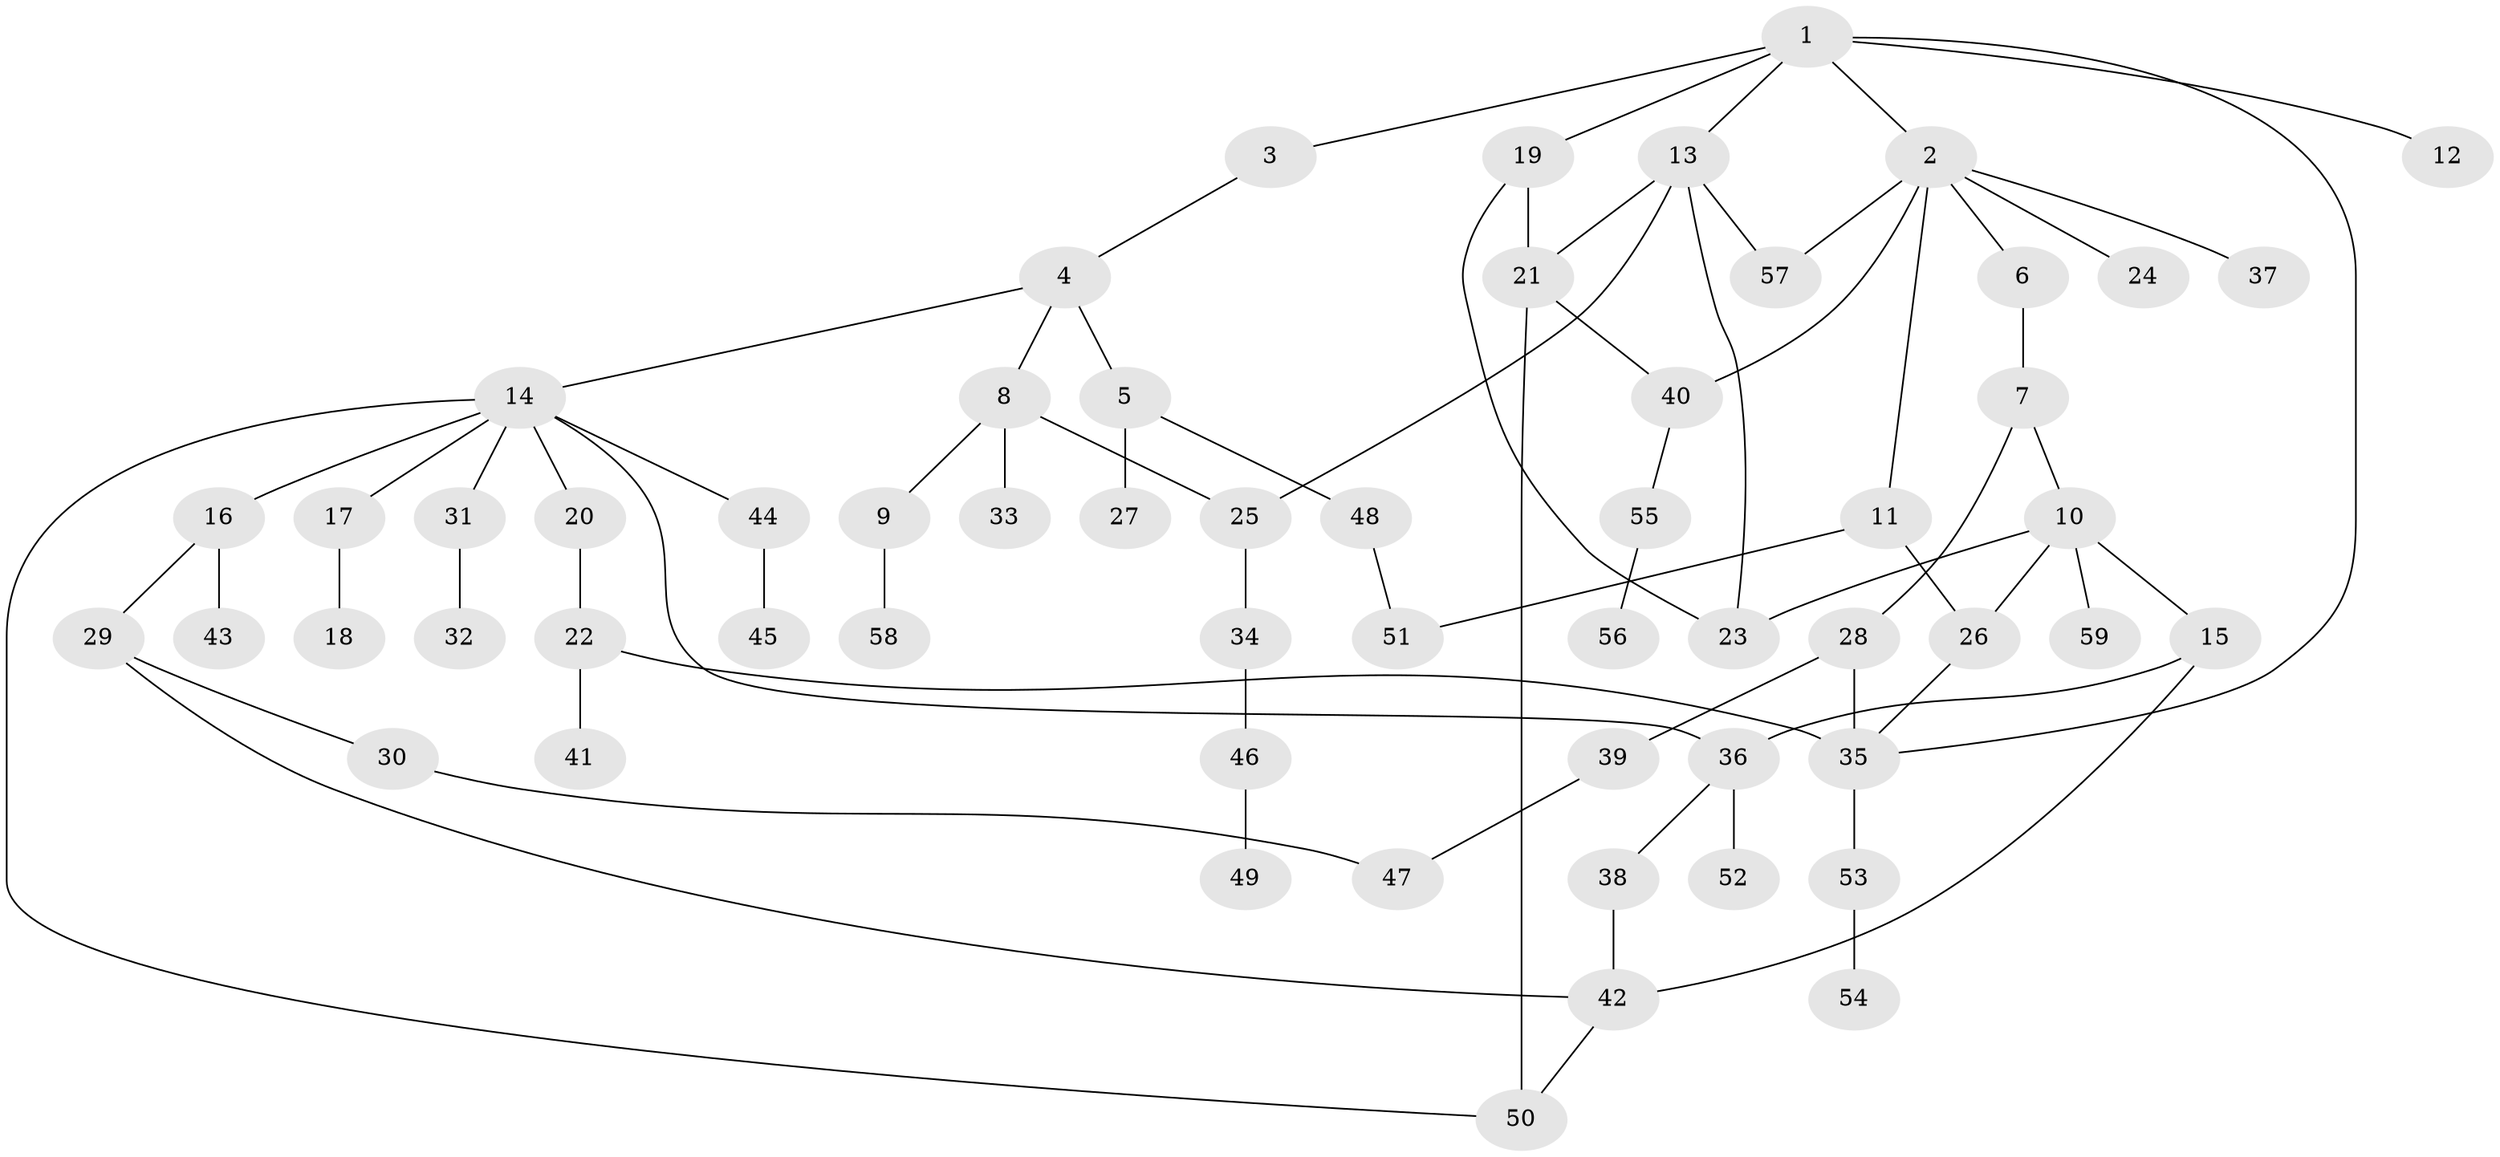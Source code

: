 // coarse degree distribution, {5: 0.09523809523809523, 6: 0.023809523809523808, 2: 0.2619047619047619, 4: 0.07142857142857142, 3: 0.2619047619047619, 1: 0.2619047619047619, 8: 0.023809523809523808}
// Generated by graph-tools (version 1.1) at 2025/48/03/04/25 22:48:41]
// undirected, 59 vertices, 75 edges
graph export_dot {
  node [color=gray90,style=filled];
  1;
  2;
  3;
  4;
  5;
  6;
  7;
  8;
  9;
  10;
  11;
  12;
  13;
  14;
  15;
  16;
  17;
  18;
  19;
  20;
  21;
  22;
  23;
  24;
  25;
  26;
  27;
  28;
  29;
  30;
  31;
  32;
  33;
  34;
  35;
  36;
  37;
  38;
  39;
  40;
  41;
  42;
  43;
  44;
  45;
  46;
  47;
  48;
  49;
  50;
  51;
  52;
  53;
  54;
  55;
  56;
  57;
  58;
  59;
  1 -- 2;
  1 -- 3;
  1 -- 12;
  1 -- 13;
  1 -- 19;
  1 -- 35;
  2 -- 6;
  2 -- 11;
  2 -- 24;
  2 -- 37;
  2 -- 40;
  2 -- 57;
  3 -- 4;
  4 -- 5;
  4 -- 8;
  4 -- 14;
  5 -- 27;
  5 -- 48;
  6 -- 7;
  7 -- 10;
  7 -- 28;
  8 -- 9;
  8 -- 33;
  8 -- 25;
  9 -- 58;
  10 -- 15;
  10 -- 26;
  10 -- 59;
  10 -- 23;
  11 -- 51;
  11 -- 26;
  13 -- 23;
  13 -- 25;
  13 -- 57;
  13 -- 21;
  14 -- 16;
  14 -- 17;
  14 -- 20;
  14 -- 31;
  14 -- 36;
  14 -- 44;
  14 -- 50;
  15 -- 42;
  15 -- 36;
  16 -- 29;
  16 -- 43;
  17 -- 18;
  19 -- 21;
  19 -- 23;
  20 -- 22;
  21 -- 40;
  21 -- 50;
  22 -- 35;
  22 -- 41;
  25 -- 34;
  26 -- 35;
  28 -- 39;
  28 -- 35;
  29 -- 30;
  29 -- 42;
  30 -- 47;
  31 -- 32;
  34 -- 46;
  35 -- 53;
  36 -- 38;
  36 -- 52;
  38 -- 42;
  39 -- 47;
  40 -- 55;
  42 -- 50;
  44 -- 45;
  46 -- 49;
  48 -- 51;
  53 -- 54;
  55 -- 56;
}
